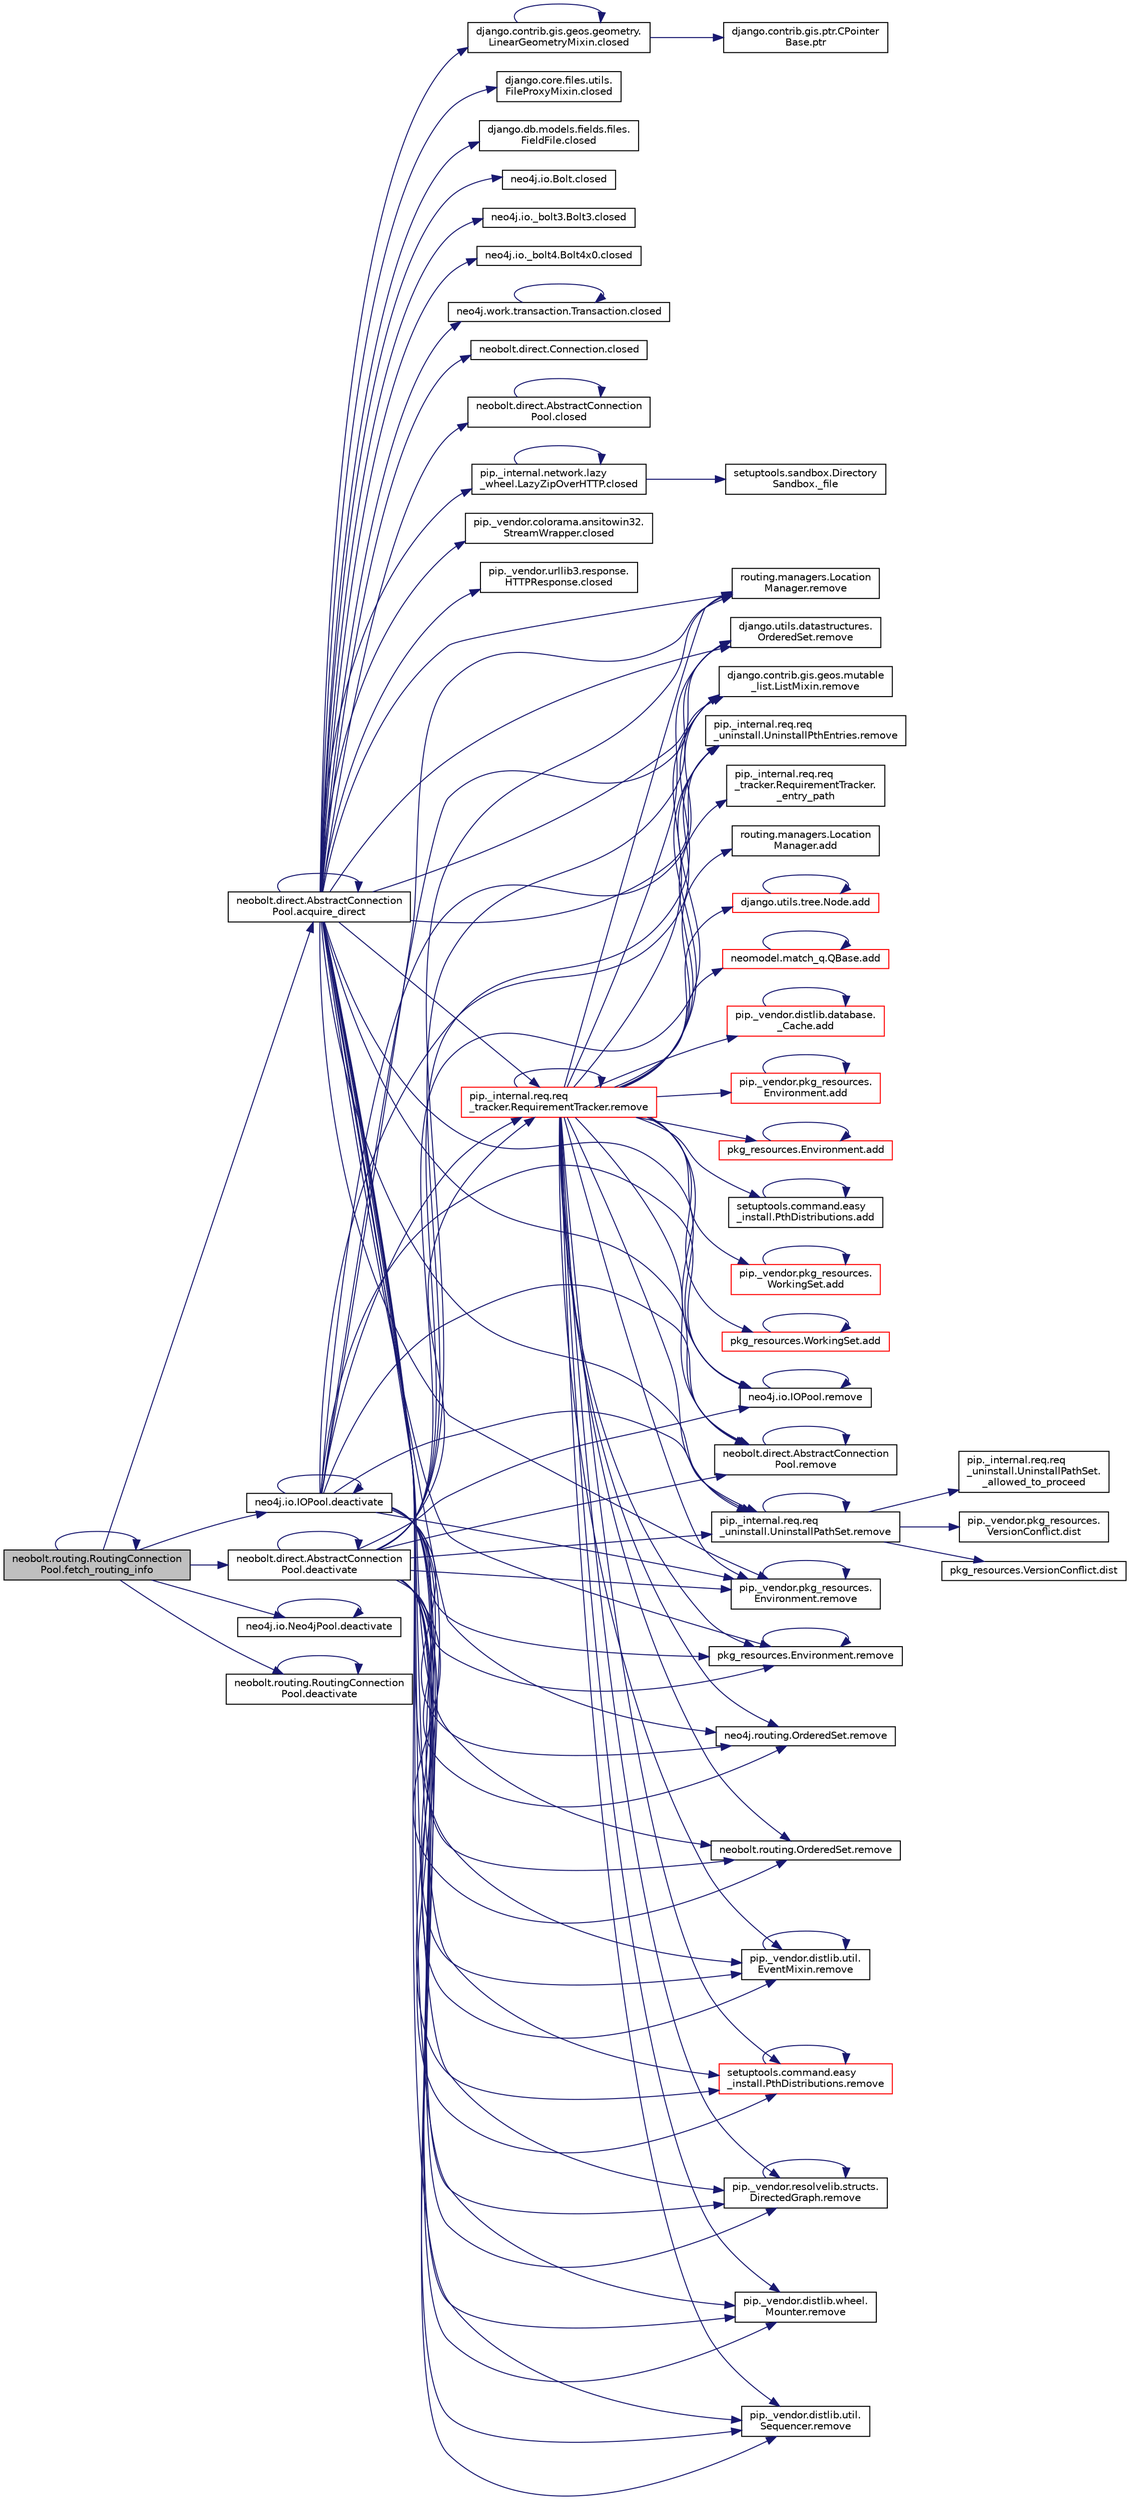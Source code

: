 digraph "neobolt.routing.RoutingConnectionPool.fetch_routing_info"
{
 // LATEX_PDF_SIZE
  edge [fontname="Helvetica",fontsize="10",labelfontname="Helvetica",labelfontsize="10"];
  node [fontname="Helvetica",fontsize="10",shape=record];
  rankdir="LR";
  Node1 [label="neobolt.routing.RoutingConnection\lPool.fetch_routing_info",height=0.2,width=0.4,color="black", fillcolor="grey75", style="filled", fontcolor="black",tooltip=" "];
  Node1 -> Node2 [color="midnightblue",fontsize="10",style="solid",fontname="Helvetica"];
  Node2 [label="neobolt.direct.AbstractConnection\lPool.acquire_direct",height=0.2,width=0.4,color="black", fillcolor="white", style="filled",URL="$dd/dec/classneobolt_1_1direct_1_1_abstract_connection_pool.html#a0668c26232adf50591c8b4cfbf0a646f",tooltip=" "];
  Node2 -> Node2 [color="midnightblue",fontsize="10",style="solid",fontname="Helvetica"];
  Node2 -> Node3 [color="midnightblue",fontsize="10",style="solid",fontname="Helvetica"];
  Node3 [label="django.contrib.gis.geos.geometry.\lLinearGeometryMixin.closed",height=0.2,width=0.4,color="black", fillcolor="white", style="filled",URL="$d3/d56/classdjango_1_1contrib_1_1gis_1_1geos_1_1geometry_1_1_linear_geometry_mixin.html#af3191ba60c38539950aae62ae5580909",tooltip=" "];
  Node3 -> Node3 [color="midnightblue",fontsize="10",style="solid",fontname="Helvetica"];
  Node3 -> Node4 [color="midnightblue",fontsize="10",style="solid",fontname="Helvetica"];
  Node4 [label="django.contrib.gis.ptr.CPointer\lBase.ptr",height=0.2,width=0.4,color="black", fillcolor="white", style="filled",URL="$da/dc5/classdjango_1_1contrib_1_1gis_1_1ptr_1_1_c_pointer_base.html#a234177319d249573c7dd6508c5ca9095",tooltip=" "];
  Node2 -> Node5 [color="midnightblue",fontsize="10",style="solid",fontname="Helvetica"];
  Node5 [label="django.core.files.utils.\lFileProxyMixin.closed",height=0.2,width=0.4,color="black", fillcolor="white", style="filled",URL="$de/dc9/classdjango_1_1core_1_1files_1_1utils_1_1_file_proxy_mixin.html#af092d7e2cbd4ba2482ab29203e378b23",tooltip=" "];
  Node2 -> Node6 [color="midnightblue",fontsize="10",style="solid",fontname="Helvetica"];
  Node6 [label="django.db.models.fields.files.\lFieldFile.closed",height=0.2,width=0.4,color="black", fillcolor="white", style="filled",URL="$d8/d02/classdjango_1_1db_1_1models_1_1fields_1_1files_1_1_field_file.html#af3b8e8d3a0113157819b6c44dd6ee7f4",tooltip=" "];
  Node2 -> Node7 [color="midnightblue",fontsize="10",style="solid",fontname="Helvetica"];
  Node7 [label="neo4j.io.Bolt.closed",height=0.2,width=0.4,color="black", fillcolor="white", style="filled",URL="$db/dec/classneo4j_1_1io_1_1_bolt.html#a10aee2620e74eac58be141a5edf5e52c",tooltip=" "];
  Node2 -> Node8 [color="midnightblue",fontsize="10",style="solid",fontname="Helvetica"];
  Node8 [label="neo4j.io._bolt3.Bolt3.closed",height=0.2,width=0.4,color="black", fillcolor="white", style="filled",URL="$db/d66/classneo4j_1_1io_1_1__bolt3_1_1_bolt3.html#a8faf54e60dca83ed95c0a0c0a0d8283d",tooltip=" "];
  Node2 -> Node9 [color="midnightblue",fontsize="10",style="solid",fontname="Helvetica"];
  Node9 [label="neo4j.io._bolt4.Bolt4x0.closed",height=0.2,width=0.4,color="black", fillcolor="white", style="filled",URL="$d2/dd8/classneo4j_1_1io_1_1__bolt4_1_1_bolt4x0.html#a225de1a95899b9e4983883bac62cbe1f",tooltip=" "];
  Node2 -> Node10 [color="midnightblue",fontsize="10",style="solid",fontname="Helvetica"];
  Node10 [label="neo4j.work.transaction.Transaction.closed",height=0.2,width=0.4,color="black", fillcolor="white", style="filled",URL="$d9/da3/classneo4j_1_1work_1_1transaction_1_1_transaction.html#ad4ce83d7cc0b1f935426ec77ca11cf8e",tooltip=" "];
  Node10 -> Node10 [color="midnightblue",fontsize="10",style="solid",fontname="Helvetica"];
  Node2 -> Node11 [color="midnightblue",fontsize="10",style="solid",fontname="Helvetica"];
  Node11 [label="neobolt.direct.Connection.closed",height=0.2,width=0.4,color="black", fillcolor="white", style="filled",URL="$d8/db4/classneobolt_1_1direct_1_1_connection.html#a165d22880ed85bcbfc4609f24e4b2b95",tooltip=" "];
  Node2 -> Node12 [color="midnightblue",fontsize="10",style="solid",fontname="Helvetica"];
  Node12 [label="neobolt.direct.AbstractConnection\lPool.closed",height=0.2,width=0.4,color="black", fillcolor="white", style="filled",URL="$dd/dec/classneobolt_1_1direct_1_1_abstract_connection_pool.html#a554145fd4502cab0def40d197d975010",tooltip=" "];
  Node12 -> Node12 [color="midnightblue",fontsize="10",style="solid",fontname="Helvetica"];
  Node2 -> Node13 [color="midnightblue",fontsize="10",style="solid",fontname="Helvetica"];
  Node13 [label="pip._internal.network.lazy\l_wheel.LazyZipOverHTTP.closed",height=0.2,width=0.4,color="black", fillcolor="white", style="filled",URL="$df/d67/classpip_1_1__internal_1_1network_1_1lazy__wheel_1_1_lazy_zip_over_h_t_t_p.html#a9b81a2e658e40d9ca0f0e41c5b874e44",tooltip=" "];
  Node13 -> Node14 [color="midnightblue",fontsize="10",style="solid",fontname="Helvetica"];
  Node14 [label="setuptools.sandbox.Directory\lSandbox._file",height=0.2,width=0.4,color="black", fillcolor="white", style="filled",URL="$d2/d0b/classsetuptools_1_1sandbox_1_1_directory_sandbox.html#aebaa4bbc5882d7bfe9bbb0b60c598d10",tooltip=" "];
  Node13 -> Node13 [color="midnightblue",fontsize="10",style="solid",fontname="Helvetica"];
  Node2 -> Node15 [color="midnightblue",fontsize="10",style="solid",fontname="Helvetica"];
  Node15 [label="pip._vendor.colorama.ansitowin32.\lStreamWrapper.closed",height=0.2,width=0.4,color="black", fillcolor="white", style="filled",URL="$d1/d37/classpip_1_1__vendor_1_1colorama_1_1ansitowin32_1_1_stream_wrapper.html#a6d3234e192b23abc051af465d71fb399",tooltip=" "];
  Node2 -> Node16 [color="midnightblue",fontsize="10",style="solid",fontname="Helvetica"];
  Node16 [label="pip._vendor.urllib3.response.\lHTTPResponse.closed",height=0.2,width=0.4,color="black", fillcolor="white", style="filled",URL="$dd/d5a/classpip_1_1__vendor_1_1urllib3_1_1response_1_1_h_t_t_p_response.html#a0d284ed4e05cc604f96639e3f1d02048",tooltip=" "];
  Node2 -> Node17 [color="midnightblue",fontsize="10",style="solid",fontname="Helvetica"];
  Node17 [label="routing.managers.Location\lManager.remove",height=0.2,width=0.4,color="black", fillcolor="white", style="filled",URL="$d4/d05/classrouting_1_1managers_1_1_location_manager.html#a4bc52c4d0fd33527141f0a37c4b8fcc2",tooltip=" "];
  Node2 -> Node18 [color="midnightblue",fontsize="10",style="solid",fontname="Helvetica"];
  Node18 [label="django.utils.datastructures.\lOrderedSet.remove",height=0.2,width=0.4,color="black", fillcolor="white", style="filled",URL="$df/d5d/classdjango_1_1utils_1_1datastructures_1_1_ordered_set.html#a581d0a1b294a7f9f1c418c8fd593dd8f",tooltip=" "];
  Node2 -> Node19 [color="midnightblue",fontsize="10",style="solid",fontname="Helvetica"];
  Node19 [label="django.contrib.gis.geos.mutable\l_list.ListMixin.remove",height=0.2,width=0.4,color="black", fillcolor="white", style="filled",URL="$d5/d0e/classdjango_1_1contrib_1_1gis_1_1geos_1_1mutable__list_1_1_list_mixin.html#a8b71a1b5dba317dc93495bdb82e244c8",tooltip=" "];
  Node2 -> Node20 [color="midnightblue",fontsize="10",style="solid",fontname="Helvetica"];
  Node20 [label="pip._internal.req.req\l_uninstall.UninstallPthEntries.remove",height=0.2,width=0.4,color="black", fillcolor="white", style="filled",URL="$d2/d2a/classpip_1_1__internal_1_1req_1_1req__uninstall_1_1_uninstall_pth_entries.html#abc6207d7c971076b788c476316aacfc2",tooltip=" "];
  Node2 -> Node21 [color="midnightblue",fontsize="10",style="solid",fontname="Helvetica"];
  Node21 [label="neo4j.io.IOPool.remove",height=0.2,width=0.4,color="black", fillcolor="white", style="filled",URL="$df/daf/classneo4j_1_1io_1_1_i_o_pool.html#a8ac70bd1c8be06928c19545039af63d4",tooltip=" "];
  Node21 -> Node21 [color="midnightblue",fontsize="10",style="solid",fontname="Helvetica"];
  Node2 -> Node22 [color="midnightblue",fontsize="10",style="solid",fontname="Helvetica"];
  Node22 [label="neobolt.direct.AbstractConnection\lPool.remove",height=0.2,width=0.4,color="black", fillcolor="white", style="filled",URL="$dd/dec/classneobolt_1_1direct_1_1_abstract_connection_pool.html#a66ba32763865c9f1615160d992477912",tooltip=" "];
  Node22 -> Node22 [color="midnightblue",fontsize="10",style="solid",fontname="Helvetica"];
  Node2 -> Node23 [color="midnightblue",fontsize="10",style="solid",fontname="Helvetica"];
  Node23 [label="pip._internal.req.req\l_uninstall.UninstallPathSet.remove",height=0.2,width=0.4,color="black", fillcolor="white", style="filled",URL="$d9/d6e/classpip_1_1__internal_1_1req_1_1req__uninstall_1_1_uninstall_path_set.html#aa3b856eaea9fc5f93226cc788adc8d04",tooltip=" "];
  Node23 -> Node24 [color="midnightblue",fontsize="10",style="solid",fontname="Helvetica"];
  Node24 [label="pip._internal.req.req\l_uninstall.UninstallPathSet.\l_allowed_to_proceed",height=0.2,width=0.4,color="black", fillcolor="white", style="filled",URL="$d9/d6e/classpip_1_1__internal_1_1req_1_1req__uninstall_1_1_uninstall_path_set.html#a4ed4ff56b3e11f2aadf144c42ea1360b",tooltip=" "];
  Node23 -> Node25 [color="midnightblue",fontsize="10",style="solid",fontname="Helvetica"];
  Node25 [label="pip._vendor.pkg_resources.\lVersionConflict.dist",height=0.2,width=0.4,color="black", fillcolor="white", style="filled",URL="$d2/d23/classpip_1_1__vendor_1_1pkg__resources_1_1_version_conflict.html#ab3d8caac5c0236cd06cdfafaae139b5c",tooltip=" "];
  Node23 -> Node26 [color="midnightblue",fontsize="10",style="solid",fontname="Helvetica"];
  Node26 [label="pkg_resources.VersionConflict.dist",height=0.2,width=0.4,color="black", fillcolor="white", style="filled",URL="$d2/d54/classpkg__resources_1_1_version_conflict.html#aa9fbb5b0a8a3eca7fd7b68590df60925",tooltip=" "];
  Node23 -> Node23 [color="midnightblue",fontsize="10",style="solid",fontname="Helvetica"];
  Node2 -> Node27 [color="midnightblue",fontsize="10",style="solid",fontname="Helvetica"];
  Node27 [label="pip._vendor.pkg_resources.\lEnvironment.remove",height=0.2,width=0.4,color="black", fillcolor="white", style="filled",URL="$de/d79/classpip_1_1__vendor_1_1pkg__resources_1_1_environment.html#ad424a6f98e59ec9b6153bfbebeb6130e",tooltip=" "];
  Node27 -> Node27 [color="midnightblue",fontsize="10",style="solid",fontname="Helvetica"];
  Node2 -> Node28 [color="midnightblue",fontsize="10",style="solid",fontname="Helvetica"];
  Node28 [label="pkg_resources.Environment.remove",height=0.2,width=0.4,color="black", fillcolor="white", style="filled",URL="$dd/d81/classpkg__resources_1_1_environment.html#aa51b1c4f8c8c146f2fc83a833608a0d1",tooltip=" "];
  Node28 -> Node28 [color="midnightblue",fontsize="10",style="solid",fontname="Helvetica"];
  Node2 -> Node29 [color="midnightblue",fontsize="10",style="solid",fontname="Helvetica"];
  Node29 [label="neo4j.routing.OrderedSet.remove",height=0.2,width=0.4,color="black", fillcolor="white", style="filled",URL="$da/d21/classneo4j_1_1routing_1_1_ordered_set.html#ae4aa5b41da75bc734e5543665e2229c3",tooltip=" "];
  Node2 -> Node30 [color="midnightblue",fontsize="10",style="solid",fontname="Helvetica"];
  Node30 [label="neobolt.routing.OrderedSet.remove",height=0.2,width=0.4,color="black", fillcolor="white", style="filled",URL="$de/d18/classneobolt_1_1routing_1_1_ordered_set.html#a5747c13387b7dd4f0daf9c6e6202ff3f",tooltip=" "];
  Node2 -> Node31 [color="midnightblue",fontsize="10",style="solid",fontname="Helvetica"];
  Node31 [label="pip._vendor.distlib.util.\lEventMixin.remove",height=0.2,width=0.4,color="black", fillcolor="white", style="filled",URL="$d8/d44/classpip_1_1__vendor_1_1distlib_1_1util_1_1_event_mixin.html#aa6ba25c788248661ab22b49e45bfb573",tooltip=" "];
  Node31 -> Node31 [color="midnightblue",fontsize="10",style="solid",fontname="Helvetica"];
  Node2 -> Node32 [color="midnightblue",fontsize="10",style="solid",fontname="Helvetica"];
  Node32 [label="pip._internal.req.req\l_tracker.RequirementTracker.remove",height=0.2,width=0.4,color="red", fillcolor="white", style="filled",URL="$da/d8b/classpip_1_1__internal_1_1req_1_1req__tracker_1_1_requirement_tracker.html#a2b63d916ecf3d02c4eb7339df7d2dc3f",tooltip=" "];
  Node32 -> Node33 [color="midnightblue",fontsize="10",style="solid",fontname="Helvetica"];
  Node33 [label="pip._internal.req.req\l_tracker.RequirementTracker.\l_entry_path",height=0.2,width=0.4,color="black", fillcolor="white", style="filled",URL="$da/d8b/classpip_1_1__internal_1_1req_1_1req__tracker_1_1_requirement_tracker.html#a58531e7c63dd1ba0a150b2e6010ac3c6",tooltip=" "];
  Node32 -> Node34 [color="midnightblue",fontsize="10",style="solid",fontname="Helvetica"];
  Node34 [label="routing.managers.Location\lManager.add",height=0.2,width=0.4,color="black", fillcolor="white", style="filled",URL="$d4/d05/classrouting_1_1managers_1_1_location_manager.html#a0e379ba61e042a6233a6a213622126f8",tooltip=" "];
  Node32 -> Node35 [color="midnightblue",fontsize="10",style="solid",fontname="Helvetica"];
  Node35 [label="django.utils.tree.Node.add",height=0.2,width=0.4,color="red", fillcolor="white", style="filled",URL="$d3/d76/classdjango_1_1utils_1_1tree_1_1_node.html#ae1010ad26ddf8dc21be829eacb2914c6",tooltip=" "];
  Node35 -> Node35 [color="midnightblue",fontsize="10",style="solid",fontname="Helvetica"];
  Node32 -> Node38 [color="midnightblue",fontsize="10",style="solid",fontname="Helvetica"];
  Node38 [label="neomodel.match_q.QBase.add",height=0.2,width=0.4,color="red", fillcolor="white", style="filled",URL="$de/dc8/classneomodel_1_1match__q_1_1_q_base.html#ad73a352adfb8d3f824a02307054b89e6",tooltip=" "];
  Node38 -> Node38 [color="midnightblue",fontsize="10",style="solid",fontname="Helvetica"];
  Node32 -> Node39 [color="midnightblue",fontsize="10",style="solid",fontname="Helvetica"];
  Node39 [label="pip._vendor.distlib.database.\l_Cache.add",height=0.2,width=0.4,color="red", fillcolor="white", style="filled",URL="$d8/dcd/classpip_1_1__vendor_1_1distlib_1_1database_1_1___cache.html#a98296c2e1af8395fc035df3fdfc400fc",tooltip=" "];
  Node39 -> Node39 [color="midnightblue",fontsize="10",style="solid",fontname="Helvetica"];
  Node32 -> Node142 [color="midnightblue",fontsize="10",style="solid",fontname="Helvetica"];
  Node142 [label="pip._vendor.pkg_resources.\lEnvironment.add",height=0.2,width=0.4,color="red", fillcolor="white", style="filled",URL="$de/d79/classpip_1_1__vendor_1_1pkg__resources_1_1_environment.html#a81284f46d9fa7b21a5f9a4e710fe80cf",tooltip=" "];
  Node142 -> Node142 [color="midnightblue",fontsize="10",style="solid",fontname="Helvetica"];
  Node32 -> Node148 [color="midnightblue",fontsize="10",style="solid",fontname="Helvetica"];
  Node148 [label="pkg_resources.Environment.add",height=0.2,width=0.4,color="red", fillcolor="white", style="filled",URL="$dd/d81/classpkg__resources_1_1_environment.html#a0ba8999abdb4cbc7a1965766560197fc",tooltip=" "];
  Node148 -> Node148 [color="midnightblue",fontsize="10",style="solid",fontname="Helvetica"];
  Node32 -> Node149 [color="midnightblue",fontsize="10",style="solid",fontname="Helvetica"];
  Node149 [label="setuptools.command.easy\l_install.PthDistributions.add",height=0.2,width=0.4,color="black", fillcolor="white", style="filled",URL="$d2/d49/classsetuptools_1_1command_1_1easy__install_1_1_pth_distributions.html#a9225a5df3c1a4af13a45aa4d92e83cbf",tooltip=" "];
  Node149 -> Node149 [color="midnightblue",fontsize="10",style="solid",fontname="Helvetica"];
  Node32 -> Node150 [color="midnightblue",fontsize="10",style="solid",fontname="Helvetica"];
  Node150 [label="pip._vendor.pkg_resources.\lWorkingSet.add",height=0.2,width=0.4,color="red", fillcolor="white", style="filled",URL="$da/d4f/classpip_1_1__vendor_1_1pkg__resources_1_1_working_set.html#a721315d2a4a0a3ead71bf8d1b83261ce",tooltip=" "];
  Node150 -> Node150 [color="midnightblue",fontsize="10",style="solid",fontname="Helvetica"];
  Node32 -> Node153 [color="midnightblue",fontsize="10",style="solid",fontname="Helvetica"];
  Node153 [label="pkg_resources.WorkingSet.add",height=0.2,width=0.4,color="red", fillcolor="white", style="filled",URL="$d5/d96/classpkg__resources_1_1_working_set.html#ab12bd19b39a01d6013544ab543401a16",tooltip=" "];
  Node153 -> Node153 [color="midnightblue",fontsize="10",style="solid",fontname="Helvetica"];
  Node32 -> Node17 [color="midnightblue",fontsize="10",style="solid",fontname="Helvetica"];
  Node32 -> Node20 [color="midnightblue",fontsize="10",style="solid",fontname="Helvetica"];
  Node32 -> Node21 [color="midnightblue",fontsize="10",style="solid",fontname="Helvetica"];
  Node32 -> Node22 [color="midnightblue",fontsize="10",style="solid",fontname="Helvetica"];
  Node32 -> Node23 [color="midnightblue",fontsize="10",style="solid",fontname="Helvetica"];
  Node32 -> Node27 [color="midnightblue",fontsize="10",style="solid",fontname="Helvetica"];
  Node32 -> Node28 [color="midnightblue",fontsize="10",style="solid",fontname="Helvetica"];
  Node32 -> Node491 [color="midnightblue",fontsize="10",style="solid",fontname="Helvetica"];
  Node491 [label="setuptools.command.easy\l_install.PthDistributions.remove",height=0.2,width=0.4,color="red", fillcolor="white", style="filled",URL="$d2/d49/classsetuptools_1_1command_1_1easy__install_1_1_pth_distributions.html#ae249a3d2339aedfa56143112cb755032",tooltip=" "];
  Node491 -> Node491 [color="midnightblue",fontsize="10",style="solid",fontname="Helvetica"];
  Node32 -> Node29 [color="midnightblue",fontsize="10",style="solid",fontname="Helvetica"];
  Node32 -> Node30 [color="midnightblue",fontsize="10",style="solid",fontname="Helvetica"];
  Node32 -> Node31 [color="midnightblue",fontsize="10",style="solid",fontname="Helvetica"];
  Node32 -> Node32 [color="midnightblue",fontsize="10",style="solid",fontname="Helvetica"];
  Node32 -> Node18 [color="midnightblue",fontsize="10",style="solid",fontname="Helvetica"];
  Node32 -> Node488 [color="midnightblue",fontsize="10",style="solid",fontname="Helvetica"];
  Node488 [label="pip._vendor.resolvelib.structs.\lDirectedGraph.remove",height=0.2,width=0.4,color="black", fillcolor="white", style="filled",URL="$df/de0/classpip_1_1__vendor_1_1resolvelib_1_1structs_1_1_directed_graph.html#ae05e9cfa2be4c2864bcd2c9ea8457e29",tooltip=" "];
  Node488 -> Node488 [color="midnightblue",fontsize="10",style="solid",fontname="Helvetica"];
  Node32 -> Node490 [color="midnightblue",fontsize="10",style="solid",fontname="Helvetica"];
  Node490 [label="pip._vendor.distlib.wheel.\lMounter.remove",height=0.2,width=0.4,color="black", fillcolor="white", style="filled",URL="$df/dac/classpip_1_1__vendor_1_1distlib_1_1wheel_1_1_mounter.html#ae270d33cf0dad615cf09ce06ffbeda0e",tooltip=" "];
  Node32 -> Node489 [color="midnightblue",fontsize="10",style="solid",fontname="Helvetica"];
  Node489 [label="pip._vendor.distlib.util.\lSequencer.remove",height=0.2,width=0.4,color="black", fillcolor="white", style="filled",URL="$d4/d7c/classpip_1_1__vendor_1_1distlib_1_1util_1_1_sequencer.html#af1206b90512098b35d600386081d5a9a",tooltip=" "];
  Node32 -> Node19 [color="midnightblue",fontsize="10",style="solid",fontname="Helvetica"];
  Node2 -> Node488 [color="midnightblue",fontsize="10",style="solid",fontname="Helvetica"];
  Node2 -> Node489 [color="midnightblue",fontsize="10",style="solid",fontname="Helvetica"];
  Node2 -> Node491 [color="midnightblue",fontsize="10",style="solid",fontname="Helvetica"];
  Node2 -> Node490 [color="midnightblue",fontsize="10",style="solid",fontname="Helvetica"];
  Node1 -> Node5533 [color="midnightblue",fontsize="10",style="solid",fontname="Helvetica"];
  Node5533 [label="neo4j.io.IOPool.deactivate",height=0.2,width=0.4,color="black", fillcolor="white", style="filled",URL="$df/daf/classneo4j_1_1io_1_1_i_o_pool.html#a428e81241bb2f70df6f3b551ba4717f1",tooltip=" "];
  Node5533 -> Node5533 [color="midnightblue",fontsize="10",style="solid",fontname="Helvetica"];
  Node5533 -> Node17 [color="midnightblue",fontsize="10",style="solid",fontname="Helvetica"];
  Node5533 -> Node32 [color="midnightblue",fontsize="10",style="solid",fontname="Helvetica"];
  Node5533 -> Node18 [color="midnightblue",fontsize="10",style="solid",fontname="Helvetica"];
  Node5533 -> Node488 [color="midnightblue",fontsize="10",style="solid",fontname="Helvetica"];
  Node5533 -> Node489 [color="midnightblue",fontsize="10",style="solid",fontname="Helvetica"];
  Node5533 -> Node19 [color="midnightblue",fontsize="10",style="solid",fontname="Helvetica"];
  Node5533 -> Node20 [color="midnightblue",fontsize="10",style="solid",fontname="Helvetica"];
  Node5533 -> Node21 [color="midnightblue",fontsize="10",style="solid",fontname="Helvetica"];
  Node5533 -> Node22 [color="midnightblue",fontsize="10",style="solid",fontname="Helvetica"];
  Node5533 -> Node23 [color="midnightblue",fontsize="10",style="solid",fontname="Helvetica"];
  Node5533 -> Node27 [color="midnightblue",fontsize="10",style="solid",fontname="Helvetica"];
  Node5533 -> Node28 [color="midnightblue",fontsize="10",style="solid",fontname="Helvetica"];
  Node5533 -> Node29 [color="midnightblue",fontsize="10",style="solid",fontname="Helvetica"];
  Node5533 -> Node30 [color="midnightblue",fontsize="10",style="solid",fontname="Helvetica"];
  Node5533 -> Node31 [color="midnightblue",fontsize="10",style="solid",fontname="Helvetica"];
  Node5533 -> Node490 [color="midnightblue",fontsize="10",style="solid",fontname="Helvetica"];
  Node5533 -> Node491 [color="midnightblue",fontsize="10",style="solid",fontname="Helvetica"];
  Node1 -> Node5534 [color="midnightblue",fontsize="10",style="solid",fontname="Helvetica"];
  Node5534 [label="neo4j.io.Neo4jPool.deactivate",height=0.2,width=0.4,color="black", fillcolor="white", style="filled",URL="$d4/dee/classneo4j_1_1io_1_1_neo4j_pool.html#a2cfd316f5736f8701b8fb59f853b3962",tooltip=" "];
  Node5534 -> Node5534 [color="midnightblue",fontsize="10",style="solid",fontname="Helvetica"];
  Node1 -> Node5535 [color="midnightblue",fontsize="10",style="solid",fontname="Helvetica"];
  Node5535 [label="neobolt.direct.AbstractConnection\lPool.deactivate",height=0.2,width=0.4,color="black", fillcolor="white", style="filled",URL="$dd/dec/classneobolt_1_1direct_1_1_abstract_connection_pool.html#a8c0b47750e271292ebfe7e09bab92ae7",tooltip=" "];
  Node5535 -> Node5535 [color="midnightblue",fontsize="10",style="solid",fontname="Helvetica"];
  Node5535 -> Node17 [color="midnightblue",fontsize="10",style="solid",fontname="Helvetica"];
  Node5535 -> Node32 [color="midnightblue",fontsize="10",style="solid",fontname="Helvetica"];
  Node5535 -> Node18 [color="midnightblue",fontsize="10",style="solid",fontname="Helvetica"];
  Node5535 -> Node488 [color="midnightblue",fontsize="10",style="solid",fontname="Helvetica"];
  Node5535 -> Node489 [color="midnightblue",fontsize="10",style="solid",fontname="Helvetica"];
  Node5535 -> Node19 [color="midnightblue",fontsize="10",style="solid",fontname="Helvetica"];
  Node5535 -> Node20 [color="midnightblue",fontsize="10",style="solid",fontname="Helvetica"];
  Node5535 -> Node21 [color="midnightblue",fontsize="10",style="solid",fontname="Helvetica"];
  Node5535 -> Node22 [color="midnightblue",fontsize="10",style="solid",fontname="Helvetica"];
  Node5535 -> Node23 [color="midnightblue",fontsize="10",style="solid",fontname="Helvetica"];
  Node5535 -> Node27 [color="midnightblue",fontsize="10",style="solid",fontname="Helvetica"];
  Node5535 -> Node28 [color="midnightblue",fontsize="10",style="solid",fontname="Helvetica"];
  Node5535 -> Node29 [color="midnightblue",fontsize="10",style="solid",fontname="Helvetica"];
  Node5535 -> Node30 [color="midnightblue",fontsize="10",style="solid",fontname="Helvetica"];
  Node5535 -> Node31 [color="midnightblue",fontsize="10",style="solid",fontname="Helvetica"];
  Node5535 -> Node490 [color="midnightblue",fontsize="10",style="solid",fontname="Helvetica"];
  Node5535 -> Node491 [color="midnightblue",fontsize="10",style="solid",fontname="Helvetica"];
  Node1 -> Node5536 [color="midnightblue",fontsize="10",style="solid",fontname="Helvetica"];
  Node5536 [label="neobolt.routing.RoutingConnection\lPool.deactivate",height=0.2,width=0.4,color="black", fillcolor="white", style="filled",URL="$d6/df7/classneobolt_1_1routing_1_1_routing_connection_pool.html#a7681c98c8637a17b811aab54f14d48ea",tooltip=" "];
  Node5536 -> Node5536 [color="midnightblue",fontsize="10",style="solid",fontname="Helvetica"];
  Node1 -> Node1 [color="midnightblue",fontsize="10",style="solid",fontname="Helvetica"];
}
